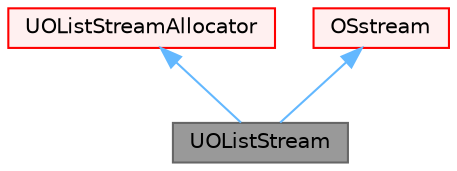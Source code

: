 digraph "UOListStream"
{
 // LATEX_PDF_SIZE
  bgcolor="transparent";
  edge [fontname=Helvetica,fontsize=10,labelfontname=Helvetica,labelfontsize=10];
  node [fontname=Helvetica,fontsize=10,shape=box,height=0.2,width=0.4];
  Node1 [id="Node000001",label="UOListStream",height=0.2,width=0.4,color="gray40", fillcolor="grey60", style="filled", fontcolor="black",tooltip="Similar to OStringStream but using an externally managed buffer for its output."];
  Node2 -> Node1 [id="edge1_Node000001_Node000002",dir="back",color="steelblue1",style="solid",tooltip=" "];
  Node2 [id="Node000002",label="UOListStreamAllocator",height=0.2,width=0.4,color="red", fillcolor="#FFF0F0", style="filled",URL="$classFoam_1_1Detail_1_1UOListStreamAllocator.html",tooltip=" "];
  Node7 -> Node1 [id="edge2_Node000001_Node000007",dir="back",color="steelblue1",style="solid",tooltip=" "];
  Node7 [id="Node000007",label="OSstream",height=0.2,width=0.4,color="red", fillcolor="#FFF0F0", style="filled",URL="$classFoam_1_1OSstream.html",tooltip="Generic output stream using a standard (STL) stream."];
}
